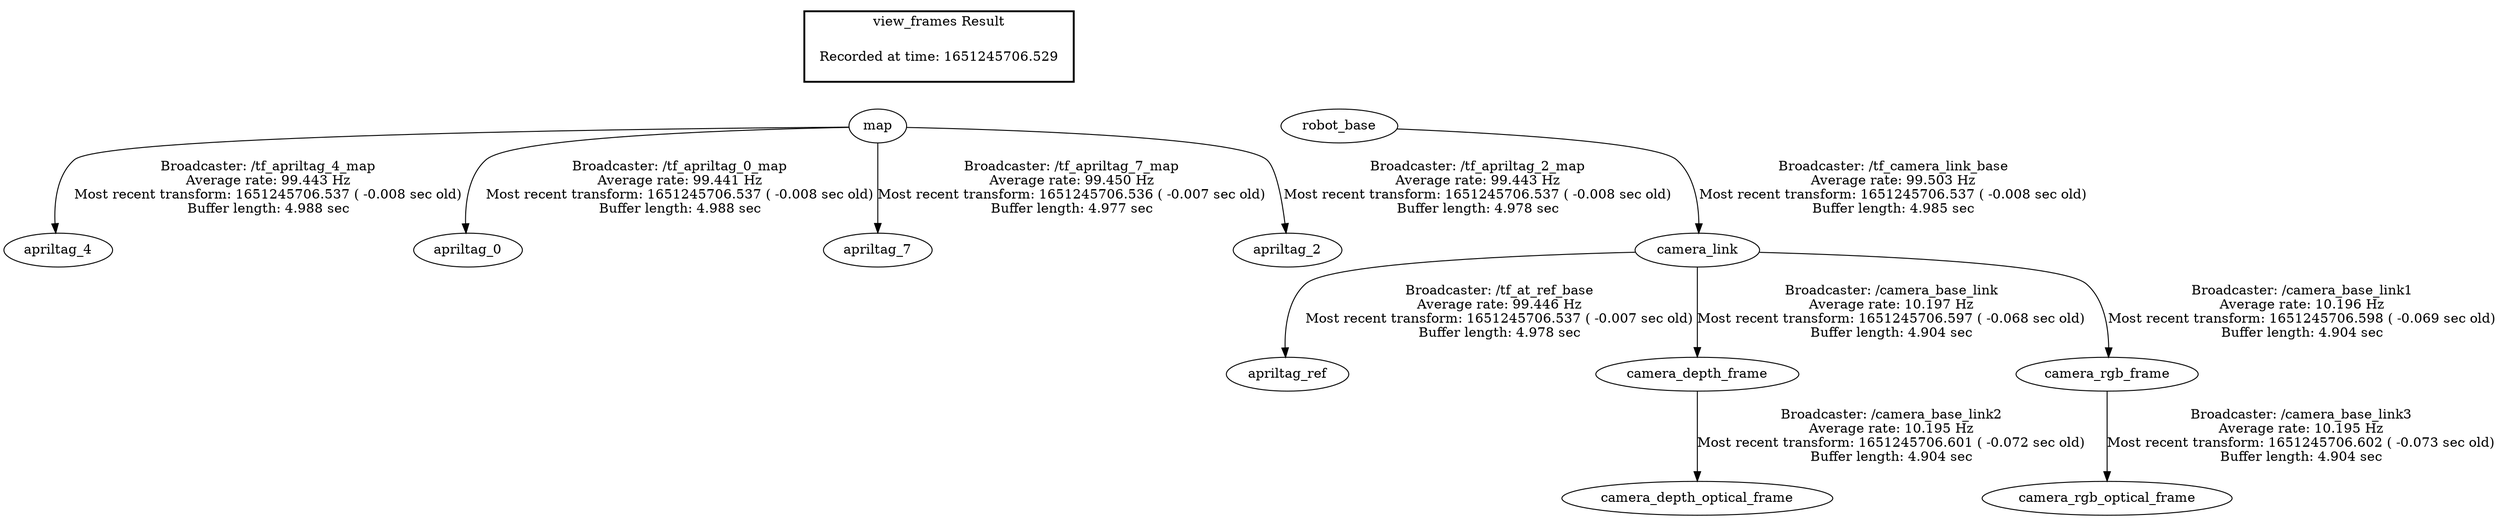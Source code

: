 digraph G {
"map" -> "apriltag_4"[label="Broadcaster: /tf_apriltag_4_map\nAverage rate: 99.443 Hz\nMost recent transform: 1651245706.537 ( -0.008 sec old)\nBuffer length: 4.988 sec\n"];
"map" -> "apriltag_0"[label="Broadcaster: /tf_apriltag_0_map\nAverage rate: 99.441 Hz\nMost recent transform: 1651245706.537 ( -0.008 sec old)\nBuffer length: 4.988 sec\n"];
"robot_base" -> "camera_link"[label="Broadcaster: /tf_camera_link_base\nAverage rate: 99.503 Hz\nMost recent transform: 1651245706.537 ( -0.008 sec old)\nBuffer length: 4.985 sec\n"];
"camera_link" -> "apriltag_ref"[label="Broadcaster: /tf_at_ref_base\nAverage rate: 99.446 Hz\nMost recent transform: 1651245706.537 ( -0.007 sec old)\nBuffer length: 4.978 sec\n"];
"map" -> "apriltag_7"[label="Broadcaster: /tf_apriltag_7_map\nAverage rate: 99.450 Hz\nMost recent transform: 1651245706.536 ( -0.007 sec old)\nBuffer length: 4.977 sec\n"];
"map" -> "apriltag_2"[label="Broadcaster: /tf_apriltag_2_map\nAverage rate: 99.443 Hz\nMost recent transform: 1651245706.537 ( -0.008 sec old)\nBuffer length: 4.978 sec\n"];
"camera_link" -> "camera_depth_frame"[label="Broadcaster: /camera_base_link\nAverage rate: 10.197 Hz\nMost recent transform: 1651245706.597 ( -0.068 sec old)\nBuffer length: 4.904 sec\n"];
"camera_link" -> "camera_rgb_frame"[label="Broadcaster: /camera_base_link1\nAverage rate: 10.196 Hz\nMost recent transform: 1651245706.598 ( -0.069 sec old)\nBuffer length: 4.904 sec\n"];
"camera_depth_frame" -> "camera_depth_optical_frame"[label="Broadcaster: /camera_base_link2\nAverage rate: 10.195 Hz\nMost recent transform: 1651245706.601 ( -0.072 sec old)\nBuffer length: 4.904 sec\n"];
"camera_rgb_frame" -> "camera_rgb_optical_frame"[label="Broadcaster: /camera_base_link3\nAverage rate: 10.195 Hz\nMost recent transform: 1651245706.602 ( -0.073 sec old)\nBuffer length: 4.904 sec\n"];
edge [style=invis];
 subgraph cluster_legend { style=bold; color=black; label ="view_frames Result";
"Recorded at time: 1651245706.529"[ shape=plaintext ] ;
 }->"map";
edge [style=invis];
 subgraph cluster_legend { style=bold; color=black; label ="view_frames Result";
"Recorded at time: 1651245706.529"[ shape=plaintext ] ;
 }->"robot_base";
}
